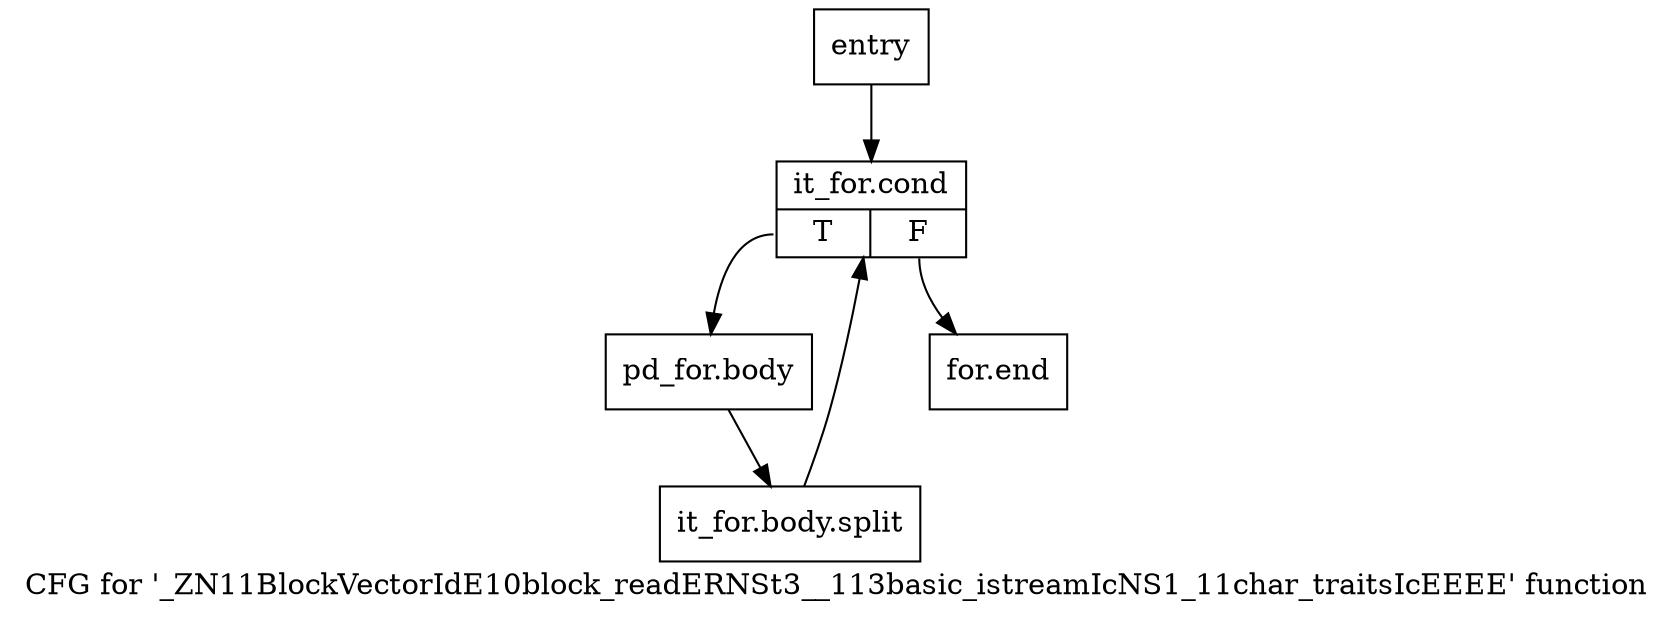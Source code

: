 digraph "CFG for '_ZN11BlockVectorIdE10block_readERNSt3__113basic_istreamIcNS1_11char_traitsIcEEEE' function" {
	label="CFG for '_ZN11BlockVectorIdE10block_readERNSt3__113basic_istreamIcNS1_11char_traitsIcEEEE' function";

	Node0x2eccb90 [shape=record,label="{entry}"];
	Node0x2eccb90 -> Node0x2eccf90;
	Node0x2eccf90 [shape=record,label="{it_for.cond|{<s0>T|<s1>F}}"];
	Node0x2eccf90:s0 -> Node0x2eccfe0;
	Node0x2eccf90:s1 -> Node0x2ecd030;
	Node0x2eccfe0 [shape=record,label="{pd_for.body}"];
	Node0x2eccfe0 -> Node0x7e787e0;
	Node0x7e787e0 [shape=record,label="{it_for.body.split}"];
	Node0x7e787e0 -> Node0x2eccf90;
	Node0x2ecd030 [shape=record,label="{for.end}"];
}
